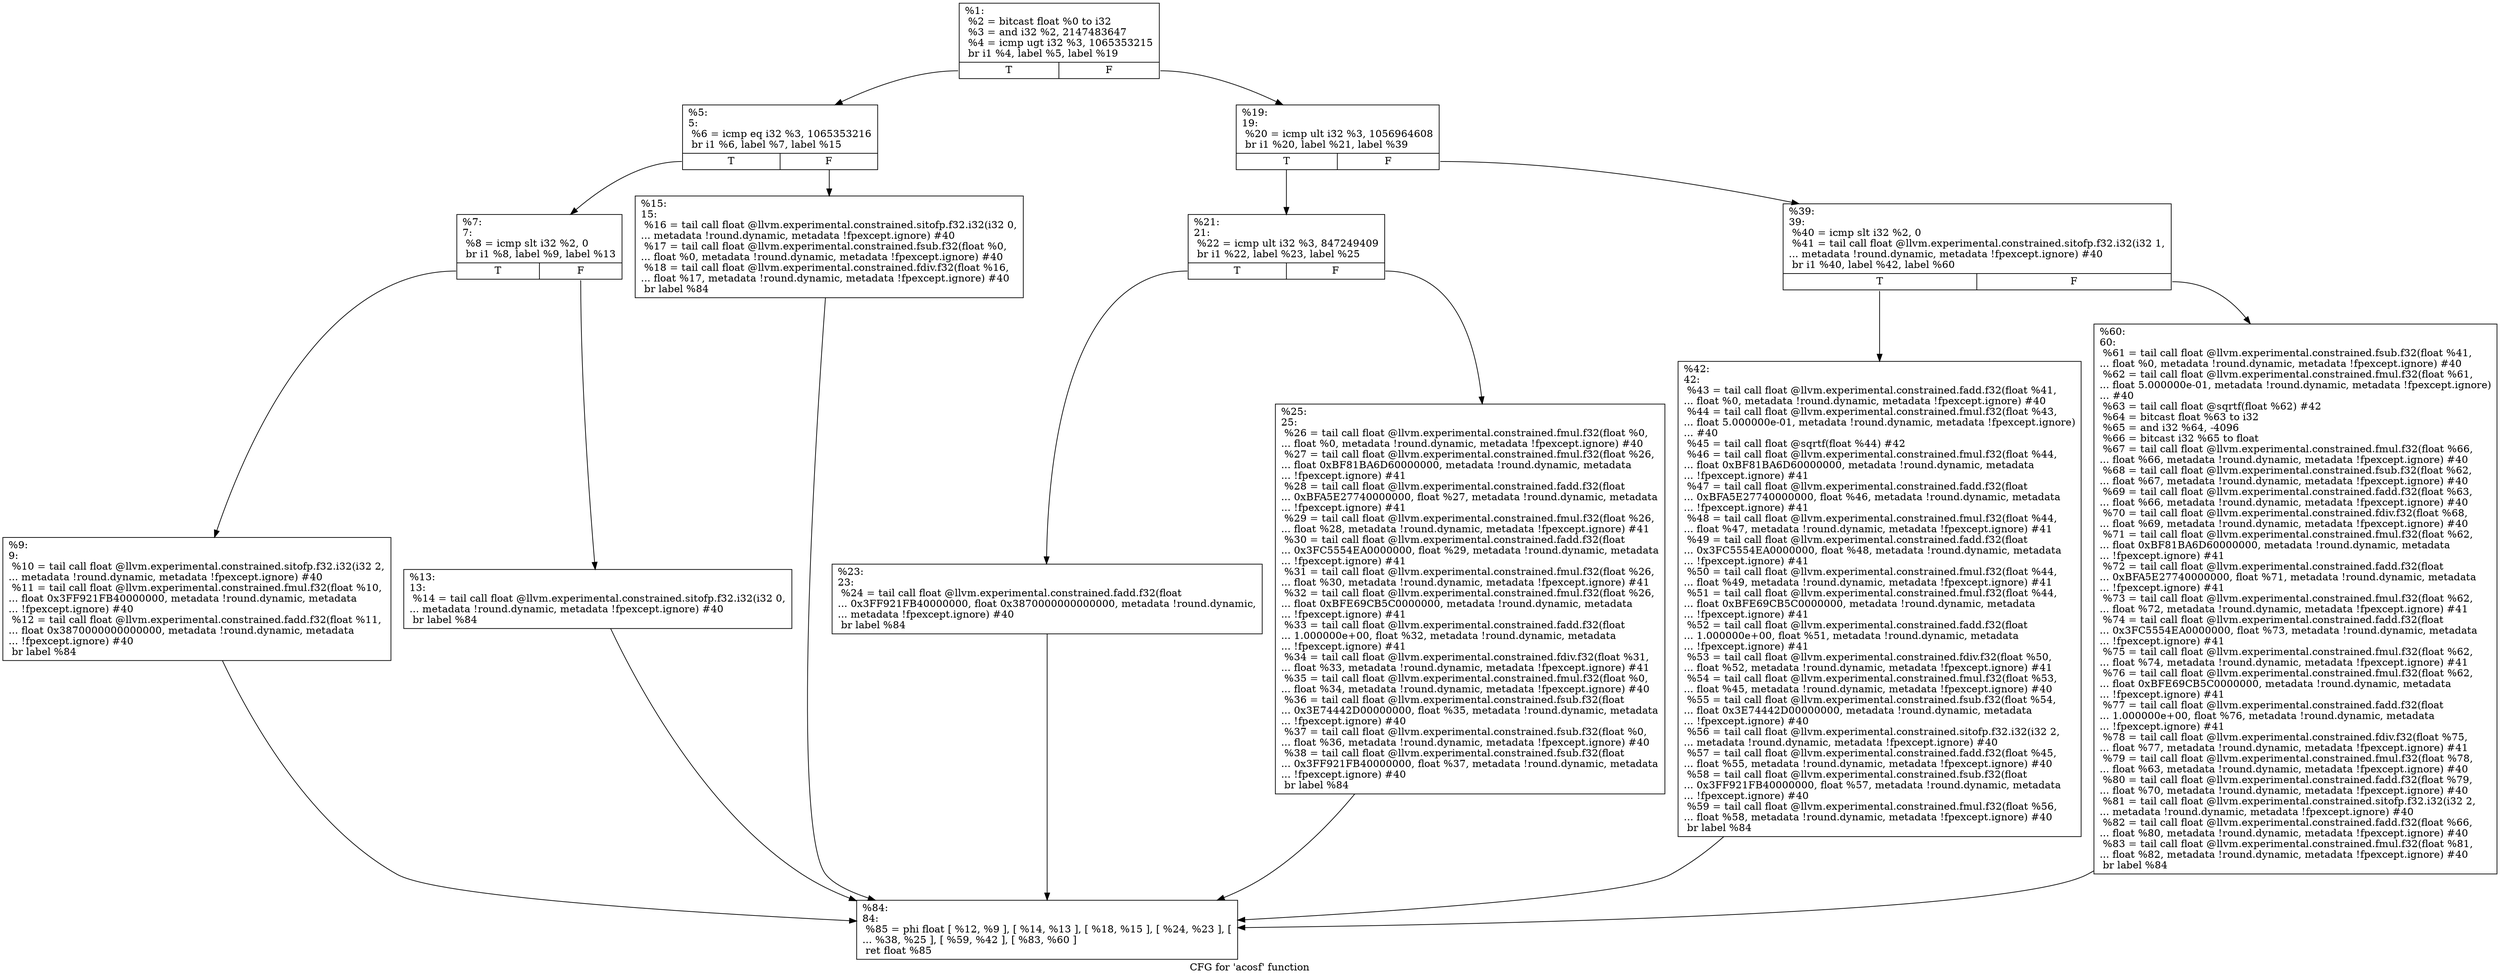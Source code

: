 digraph "CFG for 'acosf' function" {
	label="CFG for 'acosf' function";

	Node0x1872430 [shape=record,label="{%1:\l  %2 = bitcast float %0 to i32\l  %3 = and i32 %2, 2147483647\l  %4 = icmp ugt i32 %3, 1065353215\l  br i1 %4, label %5, label %19\l|{<s0>T|<s1>F}}"];
	Node0x1872430:s0 -> Node0x1872480;
	Node0x1872430:s1 -> Node0x1872610;
	Node0x1872480 [shape=record,label="{%5:\l5:                                                \l  %6 = icmp eq i32 %3, 1065353216\l  br i1 %6, label %7, label %15\l|{<s0>T|<s1>F}}"];
	Node0x1872480:s0 -> Node0x18724d0;
	Node0x1872480:s1 -> Node0x18725c0;
	Node0x18724d0 [shape=record,label="{%7:\l7:                                                \l  %8 = icmp slt i32 %2, 0\l  br i1 %8, label %9, label %13\l|{<s0>T|<s1>F}}"];
	Node0x18724d0:s0 -> Node0x1872520;
	Node0x18724d0:s1 -> Node0x1872570;
	Node0x1872520 [shape=record,label="{%9:\l9:                                                \l  %10 = tail call float @llvm.experimental.constrained.sitofp.f32.i32(i32 2,\l... metadata !round.dynamic, metadata !fpexcept.ignore) #40\l  %11 = tail call float @llvm.experimental.constrained.fmul.f32(float %10,\l... float 0x3FF921FB40000000, metadata !round.dynamic, metadata\l... !fpexcept.ignore) #40\l  %12 = tail call float @llvm.experimental.constrained.fadd.f32(float %11,\l... float 0x3870000000000000, metadata !round.dynamic, metadata\l... !fpexcept.ignore) #40\l  br label %84\l}"];
	Node0x1872520 -> Node0x1872840;
	Node0x1872570 [shape=record,label="{%13:\l13:                                               \l  %14 = tail call float @llvm.experimental.constrained.sitofp.f32.i32(i32 0,\l... metadata !round.dynamic, metadata !fpexcept.ignore) #40\l  br label %84\l}"];
	Node0x1872570 -> Node0x1872840;
	Node0x18725c0 [shape=record,label="{%15:\l15:                                               \l  %16 = tail call float @llvm.experimental.constrained.sitofp.f32.i32(i32 0,\l... metadata !round.dynamic, metadata !fpexcept.ignore) #40\l  %17 = tail call float @llvm.experimental.constrained.fsub.f32(float %0,\l... float %0, metadata !round.dynamic, metadata !fpexcept.ignore) #40\l  %18 = tail call float @llvm.experimental.constrained.fdiv.f32(float %16,\l... float %17, metadata !round.dynamic, metadata !fpexcept.ignore) #40\l  br label %84\l}"];
	Node0x18725c0 -> Node0x1872840;
	Node0x1872610 [shape=record,label="{%19:\l19:                                               \l  %20 = icmp ult i32 %3, 1056964608\l  br i1 %20, label %21, label %39\l|{<s0>T|<s1>F}}"];
	Node0x1872610:s0 -> Node0x1872660;
	Node0x1872610:s1 -> Node0x1872750;
	Node0x1872660 [shape=record,label="{%21:\l21:                                               \l  %22 = icmp ult i32 %3, 847249409\l  br i1 %22, label %23, label %25\l|{<s0>T|<s1>F}}"];
	Node0x1872660:s0 -> Node0x18726b0;
	Node0x1872660:s1 -> Node0x1872700;
	Node0x18726b0 [shape=record,label="{%23:\l23:                                               \l  %24 = tail call float @llvm.experimental.constrained.fadd.f32(float\l... 0x3FF921FB40000000, float 0x3870000000000000, metadata !round.dynamic,\l... metadata !fpexcept.ignore) #40\l  br label %84\l}"];
	Node0x18726b0 -> Node0x1872840;
	Node0x1872700 [shape=record,label="{%25:\l25:                                               \l  %26 = tail call float @llvm.experimental.constrained.fmul.f32(float %0,\l... float %0, metadata !round.dynamic, metadata !fpexcept.ignore) #40\l  %27 = tail call float @llvm.experimental.constrained.fmul.f32(float %26,\l... float 0xBF81BA6D60000000, metadata !round.dynamic, metadata\l... !fpexcept.ignore) #41\l  %28 = tail call float @llvm.experimental.constrained.fadd.f32(float\l... 0xBFA5E27740000000, float %27, metadata !round.dynamic, metadata\l... !fpexcept.ignore) #41\l  %29 = tail call float @llvm.experimental.constrained.fmul.f32(float %26,\l... float %28, metadata !round.dynamic, metadata !fpexcept.ignore) #41\l  %30 = tail call float @llvm.experimental.constrained.fadd.f32(float\l... 0x3FC5554EA0000000, float %29, metadata !round.dynamic, metadata\l... !fpexcept.ignore) #41\l  %31 = tail call float @llvm.experimental.constrained.fmul.f32(float %26,\l... float %30, metadata !round.dynamic, metadata !fpexcept.ignore) #41\l  %32 = tail call float @llvm.experimental.constrained.fmul.f32(float %26,\l... float 0xBFE69CB5C0000000, metadata !round.dynamic, metadata\l... !fpexcept.ignore) #41\l  %33 = tail call float @llvm.experimental.constrained.fadd.f32(float\l... 1.000000e+00, float %32, metadata !round.dynamic, metadata\l... !fpexcept.ignore) #41\l  %34 = tail call float @llvm.experimental.constrained.fdiv.f32(float %31,\l... float %33, metadata !round.dynamic, metadata !fpexcept.ignore) #41\l  %35 = tail call float @llvm.experimental.constrained.fmul.f32(float %0,\l... float %34, metadata !round.dynamic, metadata !fpexcept.ignore) #40\l  %36 = tail call float @llvm.experimental.constrained.fsub.f32(float\l... 0x3E74442D00000000, float %35, metadata !round.dynamic, metadata\l... !fpexcept.ignore) #40\l  %37 = tail call float @llvm.experimental.constrained.fsub.f32(float %0,\l... float %36, metadata !round.dynamic, metadata !fpexcept.ignore) #40\l  %38 = tail call float @llvm.experimental.constrained.fsub.f32(float\l... 0x3FF921FB40000000, float %37, metadata !round.dynamic, metadata\l... !fpexcept.ignore) #40\l  br label %84\l}"];
	Node0x1872700 -> Node0x1872840;
	Node0x1872750 [shape=record,label="{%39:\l39:                                               \l  %40 = icmp slt i32 %2, 0\l  %41 = tail call float @llvm.experimental.constrained.sitofp.f32.i32(i32 1,\l... metadata !round.dynamic, metadata !fpexcept.ignore) #40\l  br i1 %40, label %42, label %60\l|{<s0>T|<s1>F}}"];
	Node0x1872750:s0 -> Node0x18727a0;
	Node0x1872750:s1 -> Node0x18727f0;
	Node0x18727a0 [shape=record,label="{%42:\l42:                                               \l  %43 = tail call float @llvm.experimental.constrained.fadd.f32(float %41,\l... float %0, metadata !round.dynamic, metadata !fpexcept.ignore) #40\l  %44 = tail call float @llvm.experimental.constrained.fmul.f32(float %43,\l... float 5.000000e-01, metadata !round.dynamic, metadata !fpexcept.ignore)\l... #40\l  %45 = tail call float @sqrtf(float %44) #42\l  %46 = tail call float @llvm.experimental.constrained.fmul.f32(float %44,\l... float 0xBF81BA6D60000000, metadata !round.dynamic, metadata\l... !fpexcept.ignore) #41\l  %47 = tail call float @llvm.experimental.constrained.fadd.f32(float\l... 0xBFA5E27740000000, float %46, metadata !round.dynamic, metadata\l... !fpexcept.ignore) #41\l  %48 = tail call float @llvm.experimental.constrained.fmul.f32(float %44,\l... float %47, metadata !round.dynamic, metadata !fpexcept.ignore) #41\l  %49 = tail call float @llvm.experimental.constrained.fadd.f32(float\l... 0x3FC5554EA0000000, float %48, metadata !round.dynamic, metadata\l... !fpexcept.ignore) #41\l  %50 = tail call float @llvm.experimental.constrained.fmul.f32(float %44,\l... float %49, metadata !round.dynamic, metadata !fpexcept.ignore) #41\l  %51 = tail call float @llvm.experimental.constrained.fmul.f32(float %44,\l... float 0xBFE69CB5C0000000, metadata !round.dynamic, metadata\l... !fpexcept.ignore) #41\l  %52 = tail call float @llvm.experimental.constrained.fadd.f32(float\l... 1.000000e+00, float %51, metadata !round.dynamic, metadata\l... !fpexcept.ignore) #41\l  %53 = tail call float @llvm.experimental.constrained.fdiv.f32(float %50,\l... float %52, metadata !round.dynamic, metadata !fpexcept.ignore) #41\l  %54 = tail call float @llvm.experimental.constrained.fmul.f32(float %53,\l... float %45, metadata !round.dynamic, metadata !fpexcept.ignore) #40\l  %55 = tail call float @llvm.experimental.constrained.fsub.f32(float %54,\l... float 0x3E74442D00000000, metadata !round.dynamic, metadata\l... !fpexcept.ignore) #40\l  %56 = tail call float @llvm.experimental.constrained.sitofp.f32.i32(i32 2,\l... metadata !round.dynamic, metadata !fpexcept.ignore) #40\l  %57 = tail call float @llvm.experimental.constrained.fadd.f32(float %45,\l... float %55, metadata !round.dynamic, metadata !fpexcept.ignore) #40\l  %58 = tail call float @llvm.experimental.constrained.fsub.f32(float\l... 0x3FF921FB40000000, float %57, metadata !round.dynamic, metadata\l... !fpexcept.ignore) #40\l  %59 = tail call float @llvm.experimental.constrained.fmul.f32(float %56,\l... float %58, metadata !round.dynamic, metadata !fpexcept.ignore) #40\l  br label %84\l}"];
	Node0x18727a0 -> Node0x1872840;
	Node0x18727f0 [shape=record,label="{%60:\l60:                                               \l  %61 = tail call float @llvm.experimental.constrained.fsub.f32(float %41,\l... float %0, metadata !round.dynamic, metadata !fpexcept.ignore) #40\l  %62 = tail call float @llvm.experimental.constrained.fmul.f32(float %61,\l... float 5.000000e-01, metadata !round.dynamic, metadata !fpexcept.ignore)\l... #40\l  %63 = tail call float @sqrtf(float %62) #42\l  %64 = bitcast float %63 to i32\l  %65 = and i32 %64, -4096\l  %66 = bitcast i32 %65 to float\l  %67 = tail call float @llvm.experimental.constrained.fmul.f32(float %66,\l... float %66, metadata !round.dynamic, metadata !fpexcept.ignore) #40\l  %68 = tail call float @llvm.experimental.constrained.fsub.f32(float %62,\l... float %67, metadata !round.dynamic, metadata !fpexcept.ignore) #40\l  %69 = tail call float @llvm.experimental.constrained.fadd.f32(float %63,\l... float %66, metadata !round.dynamic, metadata !fpexcept.ignore) #40\l  %70 = tail call float @llvm.experimental.constrained.fdiv.f32(float %68,\l... float %69, metadata !round.dynamic, metadata !fpexcept.ignore) #40\l  %71 = tail call float @llvm.experimental.constrained.fmul.f32(float %62,\l... float 0xBF81BA6D60000000, metadata !round.dynamic, metadata\l... !fpexcept.ignore) #41\l  %72 = tail call float @llvm.experimental.constrained.fadd.f32(float\l... 0xBFA5E27740000000, float %71, metadata !round.dynamic, metadata\l... !fpexcept.ignore) #41\l  %73 = tail call float @llvm.experimental.constrained.fmul.f32(float %62,\l... float %72, metadata !round.dynamic, metadata !fpexcept.ignore) #41\l  %74 = tail call float @llvm.experimental.constrained.fadd.f32(float\l... 0x3FC5554EA0000000, float %73, metadata !round.dynamic, metadata\l... !fpexcept.ignore) #41\l  %75 = tail call float @llvm.experimental.constrained.fmul.f32(float %62,\l... float %74, metadata !round.dynamic, metadata !fpexcept.ignore) #41\l  %76 = tail call float @llvm.experimental.constrained.fmul.f32(float %62,\l... float 0xBFE69CB5C0000000, metadata !round.dynamic, metadata\l... !fpexcept.ignore) #41\l  %77 = tail call float @llvm.experimental.constrained.fadd.f32(float\l... 1.000000e+00, float %76, metadata !round.dynamic, metadata\l... !fpexcept.ignore) #41\l  %78 = tail call float @llvm.experimental.constrained.fdiv.f32(float %75,\l... float %77, metadata !round.dynamic, metadata !fpexcept.ignore) #41\l  %79 = tail call float @llvm.experimental.constrained.fmul.f32(float %78,\l... float %63, metadata !round.dynamic, metadata !fpexcept.ignore) #40\l  %80 = tail call float @llvm.experimental.constrained.fadd.f32(float %79,\l... float %70, metadata !round.dynamic, metadata !fpexcept.ignore) #40\l  %81 = tail call float @llvm.experimental.constrained.sitofp.f32.i32(i32 2,\l... metadata !round.dynamic, metadata !fpexcept.ignore) #40\l  %82 = tail call float @llvm.experimental.constrained.fadd.f32(float %66,\l... float %80, metadata !round.dynamic, metadata !fpexcept.ignore) #40\l  %83 = tail call float @llvm.experimental.constrained.fmul.f32(float %81,\l... float %82, metadata !round.dynamic, metadata !fpexcept.ignore) #40\l  br label %84\l}"];
	Node0x18727f0 -> Node0x1872840;
	Node0x1872840 [shape=record,label="{%84:\l84:                                               \l  %85 = phi float [ %12, %9 ], [ %14, %13 ], [ %18, %15 ], [ %24, %23 ], [\l... %38, %25 ], [ %59, %42 ], [ %83, %60 ]\l  ret float %85\l}"];
}

